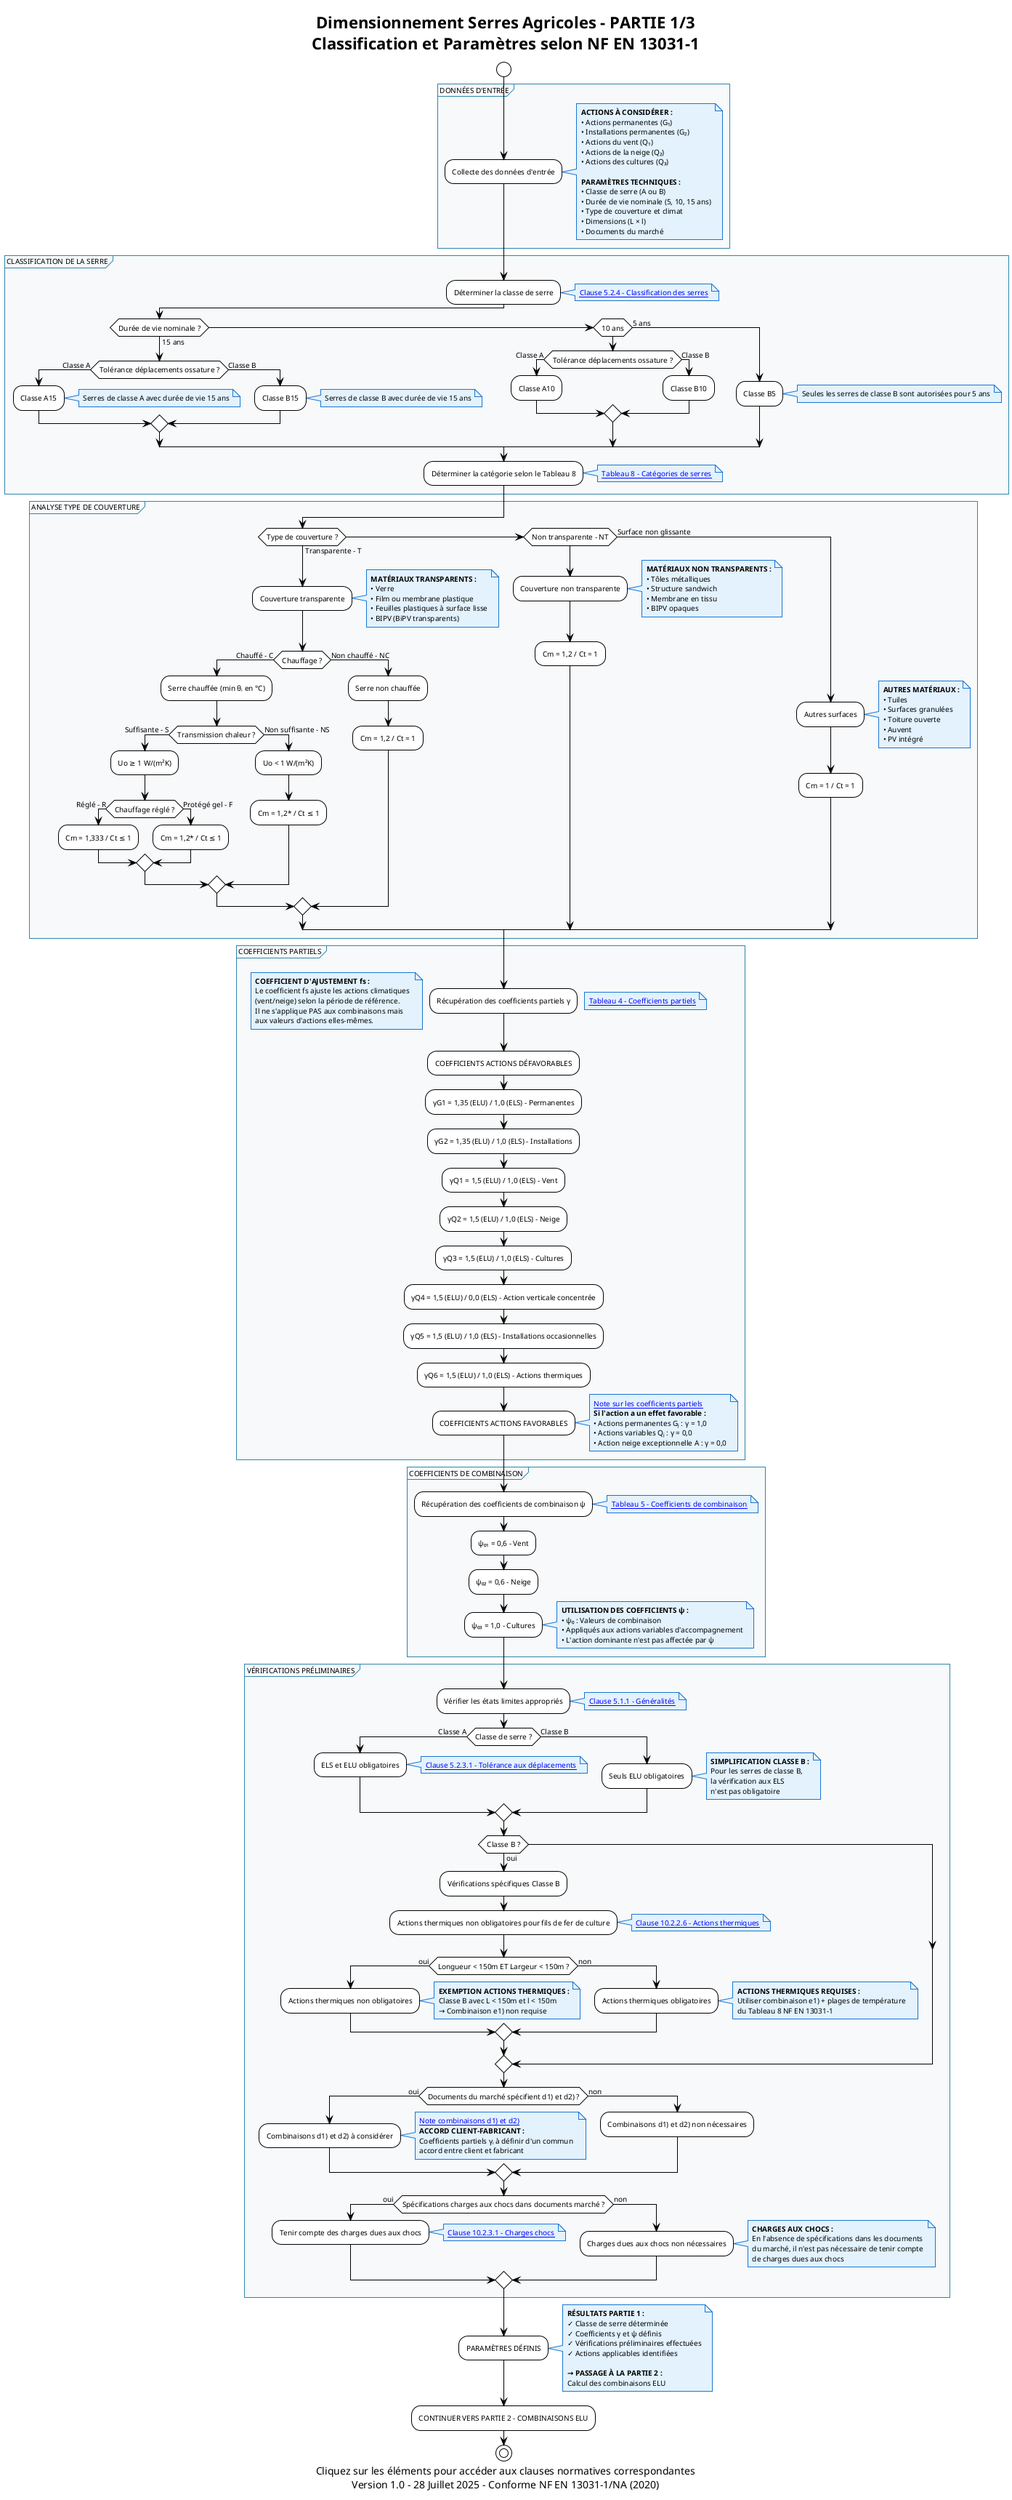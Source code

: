 @startuml
!theme plain
skinparam backgroundColor #FFFFFF
skinparam defaultFontSize 10
skinparam packageStyle rectangle
skinparam partition {
    BorderColor #2E86AB
    BackgroundColor #F8F9FA
}
skinparam note {
    BackgroundColor #E3F2FD
    BorderColor #1976D2
}

title Dimensionnement Serres Agricoles - PARTIE 1/3\nClassification et Paramètres selon NF EN 13031-1
caption Cliquez sur les éléments pour accéder aux clauses normatives correspondantes\nVersion 1.0 - 28 Juillet 2025 - Conforme NF EN 13031-1/NA (2020)

start

partition "DONNÉES D'ENTRÉE"  {
    :Collecte des données d'entrée;
    note right
    **ACTIONS À CONSIDÉRER :**
    • Actions permanentes (G₁)
    • Installations permanentes (G₂)  
    • Actions du vent (Q₁)
    • Actions de la neige (Q₂)
    • Actions des cultures (Q₃)
    
    **PARAMÈTRES TECHNIQUES :**
    • Classe de serre (A ou B)
    • Durée de vie nominale (5, 10, 15 ans)
    • Type de couverture et climat
    • Dimensions (L × l)
    • Documents du marché
    end note
}

partition "CLASSIFICATION DE LA SERRE" {
    :Déterminer la classe de serre;
    note right: [[https://www.norme-en13031.fr/clause-5.2.4 Clause 5.2.4 - Classification des serres]]
    
    if (Durée de vie nominale ?) then (15 ans)
        if (Tolérance déplacements ossature ?) then (Classe A)
            :Classe A15;
            note right: Serres de classe A avec durée de vie 15 ans
        else (Classe B)
            :Classe B15;
            note right: Serres de classe B avec durée de vie 15 ans
        endif
    elseif (10 ans) then
        if (Tolérance déplacements ossature ?) then (Classe A)
            :Classe A10;
        else (Classe B)
            :Classe B10;
        endif
    else (5 ans)
        :Classe B5;
        note right: Seules les serres de classe B sont autorisées pour 5 ans
    endif
    
    :Déterminer la catégorie selon le Tableau 8;
    note right: [[https://www.norme-en13031.fr/tableau-8 Tableau 8 - Catégories de serres]]
}

partition "ANALYSE TYPE DE COUVERTURE" {
    if (Type de couverture ?) then (Transparente - T)
        :Couverture transparente;
        note right
        **MATÉRIAUX TRANSPARENTS :**
        • Verre
        • Film ou membrane plastique
        • Feuilles plastiques à surface lisse
        • BIPV (BiPV transparents)
        end note
        
        if (Chauffage ?) then (Chauffé - C)
            :Serre chauffée (min θᵢ en °C);
            if (Transmission chaleur ?) then (Suffisante - S)
                :Uo ≥ 1 W/(m²K);
                if (Chauffage réglé ?) then (Réglé - R)
                    :Cm = 1,333 / Ct ≤ 1;
                else (Protégé gel - F)
                    :Cm = 1,2* / Ct ≤ 1;
                endif
            else (Non suffisante - NS)
                :Uo < 1 W/(m²K);
                :Cm = 1,2* / Ct ≤ 1;
            endif
        else (Non chauffé - NC)
            :Serre non chauffée;
            :Cm = 1,2 / Ct = 1;
        endif
        
    elseif (Non transparente - NT) then
        :Couverture non transparente;
        note right
        **MATÉRIAUX NON TRANSPARENTS :**
        • Tôles métalliques
        • Structure sandwich
        • Membrane en tissu
        • BIPV opaques
        end note
        :Cm = 1,2 / Ct = 1;
        
    else (Surface non glissante)
        :Autres surfaces;
        note right
        **AUTRES MATÉRIAUX :**
        • Tuiles
        • Surfaces granulées
        • Toiture ouverte
        • Auvent
        • PV intégré
        end note
        :Cm = 1 / Ct = 1;
    endif
    
    note right
    **COEFFICIENTS THERMIQUES :**
    • Cm : Coefficient thermique selon ISO 4355
    • Ct : Coefficient du matériau de surface
    • *En France métropolitaine : Ct = 1,0
    end note
}

partition "COEFFICIENTS PARTIELS" {
    :Récupération des coefficients partiels γ;
    note right: [[https://www.norme-en13031.fr/tableau-4 Tableau 4 - Coefficients partiels]]
    
    floating note left
    **COEFFICIENT D'AJUSTEMENT fs :**
    Le coefficient fs ajuste les actions climatiques 
    (vent/neige) selon la période de référence.
    Il ne s'applique PAS aux combinaisons mais 
    aux valeurs d'actions elles-mêmes.
    end note
    
    :COEFFICIENTS ACTIONS DÉFAVORABLES;
    :γG1 = 1,35 (ELU) / 1,0 (ELS) - Permanentes;
    :γG2 = 1,35 (ELU) / 1,0 (ELS) - Installations;
    :γQ1 = 1,5 (ELU) / 1,0 (ELS) - Vent;
    :γQ2 = 1,5 (ELU) / 1,0 (ELS) - Neige;
    :γQ3 = 1,5 (ELU) / 1,0 (ELS) - Cultures;
    :γQ4 = 1,5 (ELU) / 0,0 (ELS) - Action verticale concentrée;
    :γQ5 = 1,5 (ELU) / 1,0 (ELS) - Installations occasionnelles;
    :γQ6 = 1,5 (ELU) / 1,0 (ELS) - Actions thermiques;
    
    :COEFFICIENTS ACTIONS FAVORABLES;
    note right
    [[https://www.norme-en13031.fr/note-coefficients Note sur les coefficients partiels]]
    **Si l'action a un effet favorable :**
    • Actions permanentes Gⱼ : γ = 1,0
    • Actions variables Qⱼ : γ = 0,0  
    • Action neige exceptionnelle A : γ = 0,0
    end note
}

partition "COEFFICIENTS DE COMBINAISON" {
    :Récupération des coefficients de combinaison ψ;
    note right: [[https://www.norme-en13031.fr/tableau-5 Tableau 5 - Coefficients de combinaison]]
    
    :ψ₀₁ = 0,6 - Vent;
    :ψ₀₂ = 0,6 - Neige;
    :ψ₀₃ = 1,0 - Cultures;
    
    note right
    **UTILISATION DES COEFFICIENTS ψ :**
    • ψ₀ : Valeurs de combinaison
    • Appliqués aux actions variables d'accompagnement
    • L'action dominante n'est pas affectée par ψ
    end note
}

partition "VÉRIFICATIONS PRÉLIMINAIRES"  {
    :Vérifier les états limites appropriés;
    note right: [[https://www.norme-en13031.fr/clause-5.1.1 Clause 5.1.1 - Généralités]]
    
    if (Classe de serre ?) then (Classe A)
        :ELS et ELU obligatoires;
        note right: [[https://www.norme-en13031.fr/clause-5.2.3.1 Clause 5.2.3.1 - Tolérance aux déplacements]]
    else (Classe B)
        :Seuls ELU obligatoires;
        note right
        **SIMPLIFICATION CLASSE B :**
        Pour les serres de classe B, 
        la vérification aux ELS 
        n'est pas obligatoire
        end note
    endif
    
    if (Classe B ?) then (oui)
        :Vérifications spécifiques Classe B;
        
        :Actions thermiques non obligatoires pour fils de fer de culture;
        note right: [[https://www.norme-en13031.fr/clause-10.2.2.6 Clause 10.2.2.6 - Actions thermiques]]
        
        if (Longueur < 150m ET Largeur < 150m ?) then (oui)
            :Actions thermiques non obligatoires;
            note right
            **EXEMPTION ACTIONS THERMIQUES :**
            Classe B avec L < 150m et l < 150m
            → Combinaison e1) non requise
            end note
        else (non)
            :Actions thermiques obligatoires;
            note right
            **ACTIONS THERMIQUES REQUISES :**
            Utiliser combinaison e1) + plages de température 
            du Tableau 8 NF EN 13031-1
            end note
        endif
    endif
    
    if (Documents du marché spécifient d1) et d2) ?) then (oui)
        :Combinaisons d1) et d2) à considérer;
        note right
        [[https://www.norme-en13031.fr/note-d1d2 Note combinaisons d1) et d2)]]
        **ACCORD CLIENT-FABRICANT :**
        Coefficients partiels γᵢ à définir d'un commun 
        accord entre client et fabricant
        end note
    else (non)
        :Combinaisons d1) et d2) non nécessaires;
    endif
    
    if (Spécifications charges aux chocs dans documents marché ?) then (oui)
        :Tenir compte des charges dues aux chocs;
        note right: [[https://www.norme-en13031.fr/clause-10.2.3.1 Clause 10.2.3.1 - Charges chocs]]
    else (non)
        :Charges dues aux chocs non nécessaires;
        note right
        **CHARGES AUX CHOCS :**
        En l'absence de spécifications dans les documents 
        du marché, il n'est pas nécessaire de tenir compte 
        de charges dues aux chocs
        end note
    endif
}

:PARAMÈTRES DÉFINIS;
note right
**RÉSULTATS PARTIE 1 :**
✓ Classe de serre déterminée
✓ Coefficients γ et ψ définis
✓ Vérifications préliminaires effectuées
✓ Actions applicables identifiées

**→ PASSAGE À LA PARTIE 2 :**
Calcul des combinaisons ELU
end note

:CONTINUER VERS PARTIE 2 - COMBINAISONS ELU;

stop

@enduml
